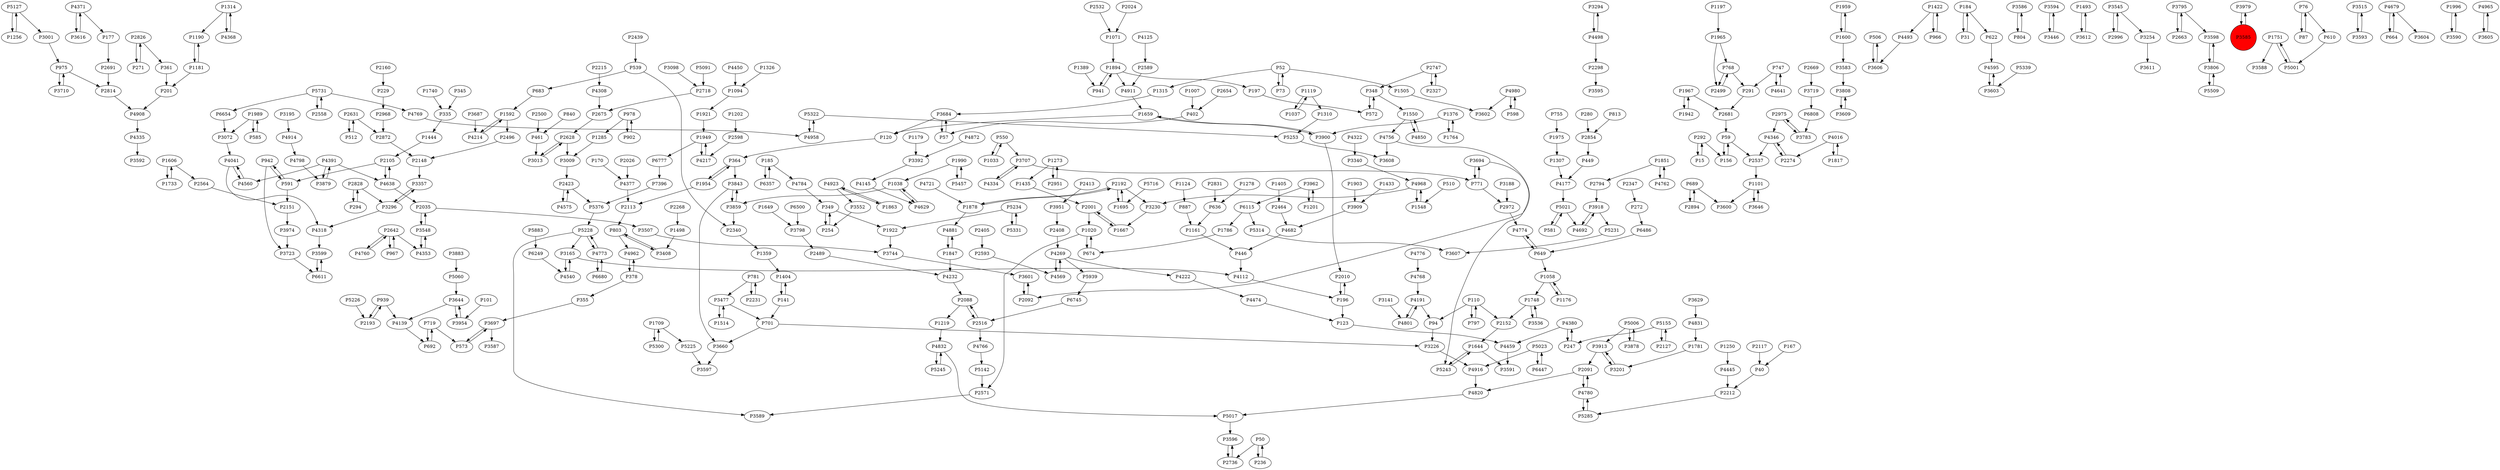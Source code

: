digraph {
	P1190 -> P1181
	P229 -> P2968
	P1498 -> P3408
	P1921 -> P1949
	P3878 -> P5006
	P4445 -> P2212
	P3909 -> P4682
	P4980 -> P3602
	P4980 -> P598
	P1256 -> P5127
	P3188 -> P2972
	P1863 -> P4923
	P1315 -> P3684
	P5017 -> P3596
	P3294 -> P4498
	P5142 -> P2571
	P402 -> P57
	P4346 -> P2537
	P4962 -> P378
	P1709 -> P5300
	P3710 -> P975
	P185 -> P6357
	P6680 -> P4773
	P355 -> P3697
	P2681 -> P59
	P1975 -> P1307
	P2212 -> P5285
	P3707 -> P771
	P4575 -> P2423
	P236 -> P50
	P3596 -> P2736
	P3783 -> P2975
	P2327 -> P2747
	P939 -> P2193
	P3195 -> P4914
	P5021 -> P4692
	P887 -> P1161
	P2001 -> P1020
	P4776 -> P4768
	P1197 -> P1965
	P1376 -> P1764
	P2088 -> P2516
	P2828 -> P3296
	P942 -> P3723
	P840 -> P461
	P2192 -> P3230
	P196 -> P2010
	P2747 -> P2327
	P1959 -> P1600
	P3974 -> P3723
	P1695 -> P2192
	P349 -> P1922
	P4459 -> P3591
	P506 -> P3606
	P1954 -> P364
	P3719 -> P6808
	P52 -> P1315
	P4377 -> P2113
	P1709 -> P5225
	P5376 -> P5228
	P4222 -> P4474
	P201 -> P4908
	P683 -> P1592
	P3913 -> P3201
	P4232 -> P2088
	P3697 -> P3587
	P3883 -> P5060
	P5006 -> P3913
	P4493 -> P3606
	P335 -> P1444
	P292 -> P15
	P1119 -> P1037
	P6777 -> P7396
	P4968 -> P3230
	P1179 -> P3392
	P1967 -> P1942
	P184 -> P31
	P2894 -> P689
	P5006 -> P3878
	P2439 -> P539
	P184 -> P622
	P1404 -> P141
	P3616 -> P4371
	P4041 -> P4560
	P5234 -> P5331
	P975 -> P2814
	P3951 -> P2408
	P4371 -> P3616
	P3606 -> P506
	P6745 -> P2516
	P1278 -> P636
	P4780 -> P5285
	P3098 -> P2718
	P3586 -> P804
	P4923 -> P3552
	P1781 -> P3201
	P141 -> P1404
	P1965 -> P768
	P4125 -> P2589
	P348 -> P1550
	P5225 -> P3597
	P2423 -> P5376
	P5060 -> P3644
	P689 -> P3600
	P2423 -> P4575
	P4112 -> P196
	P755 -> P1975
	P4217 -> P1949
	P3594 -> P3446
	P1493 -> P3612
	P1878 -> P2192
	P719 -> P573
	P2499 -> P768
	P4322 -> P3340
	P2516 -> P4766
	P3545 -> P2996
	P364 -> P3843
	P4801 -> P4191
	P1020 -> P674
	P5243 -> P1644
	P1606 -> P2564
	P3723 -> P6611
	P3697 -> P573
	P449 -> P4177
	P1273 -> P1435
	P5021 -> P581
	P3644 -> P3954
	P4773 -> P6680
	P3598 -> P3806
	P15 -> P292
	P4335 -> P3592
	P4214 -> P1592
	P4760 -> P2642
	P461 -> P3013
	P1071 -> P1894
	P1851 -> P2794
	P5716 -> P1695
	P4269 -> P4569
	P52 -> P1505
	P689 -> P2894
	P975 -> P3710
	P2026 -> P4377
	P4798 -> P3879
	P2968 -> P2872
	P803 -> P3408
	P59 -> P2537
	P598 -> P4980
	P1644 -> P5243
	P1219 -> P4832
	P1058 -> P1748
	P2105 -> P4638
	P5226 -> P2193
	P4380 -> P247
	P2268 -> P1498
	P4908 -> P4335
	P2340 -> P1359
	P4641 -> P747
	P2826 -> P271
	P2091 -> P4820
	P978 -> P902
	P2231 -> P781
	P3013 -> P2628
	P294 -> P2828
	P101 -> P3954
	P3165 -> P4540
	P1548 -> P4968
	P5322 -> P5253
	P2274 -> P4346
	P3477 -> P701
	P1007 -> P402
	P2631 -> P512
	P52 -> P73
	P4692 -> P3918
	P3684 -> P120
	P1505 -> P3602
	P3808 -> P3609
	P4756 -> P2092
	P4850 -> P1550
	P4766 -> P5142
	P1119 -> P1310
	P3357 -> P3296
	P4139 -> P692
	P1514 -> P3477
	P4145 -> P4629
	P349 -> P254
	P1161 -> P446
	P2975 -> P3783
	P539 -> P2340
	P1659 -> P3900
	P1748 -> P2152
	P1273 -> P2951
	P4638 -> P2105
	P5155 -> P2127
	P4498 -> P3294
	P1740 -> P335
	P3962 -> P1201
	P5322 -> P4958
	P2092 -> P3601
	P1606 -> P1733
	P3979 -> P3585
	P1751 -> P3588
	P1250 -> P4445
	P649 -> P1058
	P87 -> P76
	P3515 -> P3593
	P2975 -> P4346
	P2405 -> P2593
	P156 -> P59
	P4191 -> P4801
	P5234 -> P1922
	P3583 -> P3808
	P4016 -> P2274
	P4371 -> P177
	P167 -> P40
	P768 -> P291
	P378 -> P4962
	P1422 -> P966
	P902 -> P978
	P6611 -> P3599
	P6447 -> P5023
	P2408 -> P4269
	P1435 -> P2001
	P649 -> P4774
	P4269 -> P4222
	P3593 -> P3515
	P3585 -> P3979
	P3477 -> P1514
	P2192 -> P1878
	P771 -> P2972
	P3798 -> P2489
	P271 -> P2826
	P5091 -> P2718
	P5228 -> P4773
	P4269 -> P5939
	P1817 -> P4016
	P2571 -> P3589
	P4191 -> P94
	P291 -> P2681
	P5228 -> P3589
	P4498 -> P2298
	P5245 -> P4832
	P1847 -> P4232
	P4474 -> P123
	P1733 -> P1606
	P2413 -> P3951
	P3536 -> P1748
	P1659 -> P120
	P5731 -> P4769
	P1965 -> P2499
	P1094 -> P1921
	P1310 -> P5253
	P636 -> P1161
	P2113 -> P803
	P4391 -> P4560
	P1037 -> P1119
	P3707 -> P4334
	P701 -> P3226
	P2127 -> P5155
	P797 -> P110
	P3612 -> P1493
	P2669 -> P3719
	P57 -> P3684
	P1990 -> P5457
	P2593 -> P4569
	P771 -> P3694
	P4679 -> P664
	P4831 -> P1781
	P4820 -> P5017
	P4318 -> P3599
	P2747 -> P348
	P5228 -> P3165
	P3684 -> P57
	P2105 -> P591
	P6486 -> P649
	P4872 -> P3392
	P4380 -> P4459
	P2589 -> P4911
	P4958 -> P5322
	P348 -> P572
	P4916 -> P4820
	P2826 -> P361
	P1422 -> P4493
	P2532 -> P1071
	P512 -> P2631
	P1751 -> P5001
	P4595 -> P3603
	P177 -> P2691
	P2631 -> P2872
	P942 -> P591
	P5127 -> P3001
	P2814 -> P4908
	P361 -> P201
	P2489 -> P4232
	P692 -> P719
	P3545 -> P3254
	P1124 -> P887
	P572 -> P348
	P550 -> P1033
	P3954 -> P3644
	P1954 -> P2113
	P781 -> P3477
	P5883 -> P6249
	P2010 -> P196
	P4881 -> P1847
	P1202 -> P2598
	P3001 -> P975
	P3408 -> P803
	P1058 -> P1176
	P1314 -> P1190
	P6654 -> P3072
	P2828 -> P294
	P3340 -> P4968
	P4391 -> P4638
	P5731 -> P2558
	P2663 -> P3795
	P2215 -> P4308
	P50 -> P236
	P1550 -> P4850
	P3879 -> P4391
	P292 -> P156
	P1851 -> P4762
	P1847 -> P4881
	P622 -> P4595
	P4353 -> P3548
	P4774 -> P649
	P196 -> P123
	P2088 -> P1219
	P3694 -> P5243
	P1020 -> P2571
	P2854 -> P449
	P4768 -> P4191
	P1894 -> P4911
	P2718 -> P2675
	P2691 -> P2814
	P5023 -> P6447
	P510 -> P1548
	P5314 -> P3607
	P2598 -> P4217
	P197 -> P572
	P1990 -> P1038
	P4334 -> P3707
	P3795 -> P2663
	P1038 -> P4629
	P966 -> P1422
	P701 -> P3660
	P4346 -> P2274
	P4041 -> P4318
	P1550 -> P4756
	P1748 -> P3536
	P1649 -> P3798
	P5939 -> P6745
	P2500 -> P461
	P3141 -> P4801
	P5127 -> P1256
	P3859 -> P2340
	P813 -> P2854
	P2516 -> P2088
	P50 -> P2736
	P110 -> P2152
	P3230 -> P1667
	P1101 -> P3646
	P4177 -> P5021
	P280 -> P2854
	P1989 -> P3072
	P5023 -> P4916
	P1949 -> P6777
	P3913 -> P2091
	P2148 -> P3357
	P4762 -> P1851
	P967 -> P2642
	P2091 -> P4780
	P3165 -> P4112
	P2628 -> P3013
	P2996 -> P3545
	P1764 -> P1376
	P364 -> P1954
	P1326 -> P1094
	P2193 -> P939
	P2831 -> P636
	P1600 -> P3583
	P2558 -> P5731
	P1894 -> P197
	P76 -> P87
	P1996 -> P3590
	P1176 -> P1058
	P3609 -> P3808
	P5231 -> P3607
	P1942 -> P1967
	P1667 -> P2001
	P1949 -> P4217
	P4638 -> P2035
	P6115 -> P1786
	P4016 -> P1817
	P4629 -> P1038
	P1101 -> P3600
	P2951 -> P1273
	P1389 -> P941
	P573 -> P3697
	P4965 -> P3605
	P768 -> P2499
	P2192 -> P1695
	P4682 -> P446
	P2496 -> P2148
	P3605 -> P4965
	P2151 -> P3974
	P2537 -> P1101
	P4756 -> P3608
	P7396 -> P5376
	P59 -> P156
	P3548 -> P4353
	P1181 -> P1190
	P2117 -> P40
	P978 -> P1285
	P4773 -> P5228
	P3744 -> P3601
	P272 -> P6486
	P3201 -> P3913
	P1600 -> P1959
	P5457 -> P1990
	P5331 -> P5234
	P2024 -> P1071
	P1033 -> P550
	P4780 -> P2091
	P3962 -> P6115
	P3687 -> P4214
	P581 -> P5021
	P1201 -> P3962
	P2642 -> P4760
	P939 -> P4139
	P4784 -> P349
	P1592 -> P2496
	P141 -> P701
	P1285 -> P3009
	P5285 -> P4780
	P76 -> P610
	P1592 -> P4214
	P804 -> P3586
	P2001 -> P1667
	P3694 -> P771
	P3072 -> P4041
	P1359 -> P1404
	P254 -> P349
	P5253 -> P3608
	P6249 -> P4540
	P747 -> P4641
	P4368 -> P1314
	P4911 -> P1659
	P1878 -> P4881
	P2972 -> P4774
	P3795 -> P3598
	P1444 -> P2105
	P591 -> P942
	P1903 -> P3909
	P2736 -> P3596
	P3918 -> P5231
	P6808 -> P3783
	P170 -> P4377
	P3660 -> P3597
	P94 -> P3226
	P4679 -> P3604
	P747 -> P291
	P40 -> P2212
	P539 -> P683
	P110 -> P797
	P185 -> P4784
	P3644 -> P4139
	P5509 -> P3806
	P3599 -> P6611
	P2642 -> P4353
	P5001 -> P1751
	P446 -> P4112
	P4923 -> P1863
	P5339 -> P3603
	P4721 -> P1878
	P2298 -> P3595
	P3590 -> P1996
	P3601 -> P2092
	P610 -> P5001
	P6357 -> P185
	P1644 -> P3591
	P3507 -> P3744
	P4832 -> P5017
	P3900 -> P1659
	P4560 -> P4041
	P2035 -> P3548
	P3296 -> P4318
	P73 -> P52
	P2564 -> P2151
	P3392 -> P4145
	P4769 -> P4958
	P3009 -> P2423
	P1786 -> P674
	P3552 -> P254
	P3629 -> P4831
	P4569 -> P4269
	P3254 -> P3611
	P120 -> P364
	P1922 -> P3744
	P803 -> P4962
	P31 -> P184
	P6500 -> P3798
	P345 -> P335
	P3296 -> P3357
	P2347 -> P272
	P3843 -> P3859
	P4450 -> P1094
	P1181 -> P201
	P3446 -> P3594
	P1433 -> P3909
	P247 -> P4380
	P110 -> P94
	P719 -> P692
	P1894 -> P941
	P4832 -> P5245
	P1405 -> P2464
	P781 -> P2231
	P2654 -> P402
	P3843 -> P3660
	P2152 -> P1644
	P4391 -> P3879
	P3900 -> P2010
	P3806 -> P5509
	P1314 -> P4368
	P591 -> P2151
	P6115 -> P5314
	P1967 -> P2681
	P4968 -> P1548
	P1307 -> P4177
	P674 -> P1020
	P3646 -> P1101
	P1038 -> P3859
	P3603 -> P4595
	P5300 -> P1709
	P2035 -> P3507
	P550 -> P3707
	P123 -> P4459
	P2675 -> P2628
	P3859 -> P3843
	P3918 -> P4692
	P2642 -> P967
	P3806 -> P3598
	P378 -> P355
	P664 -> P4679
	P585 -> P1989
	P1376 -> P3900
	P2464 -> P4682
	P5731 -> P6654
	P3548 -> P2035
	P2872 -> P2148
	P5155 -> P247
	P3226 -> P4916
	P941 -> P1894
	P1989 -> P585
	P2794 -> P3918
	P4540 -> P3165
	P2628 -> P3009
	P4308 -> P2675
	P4914 -> P4798
	P2160 -> P229
	P3585 [shape=circle]
	P3585 [style=filled]
	P3585 [fillcolor=red]
}